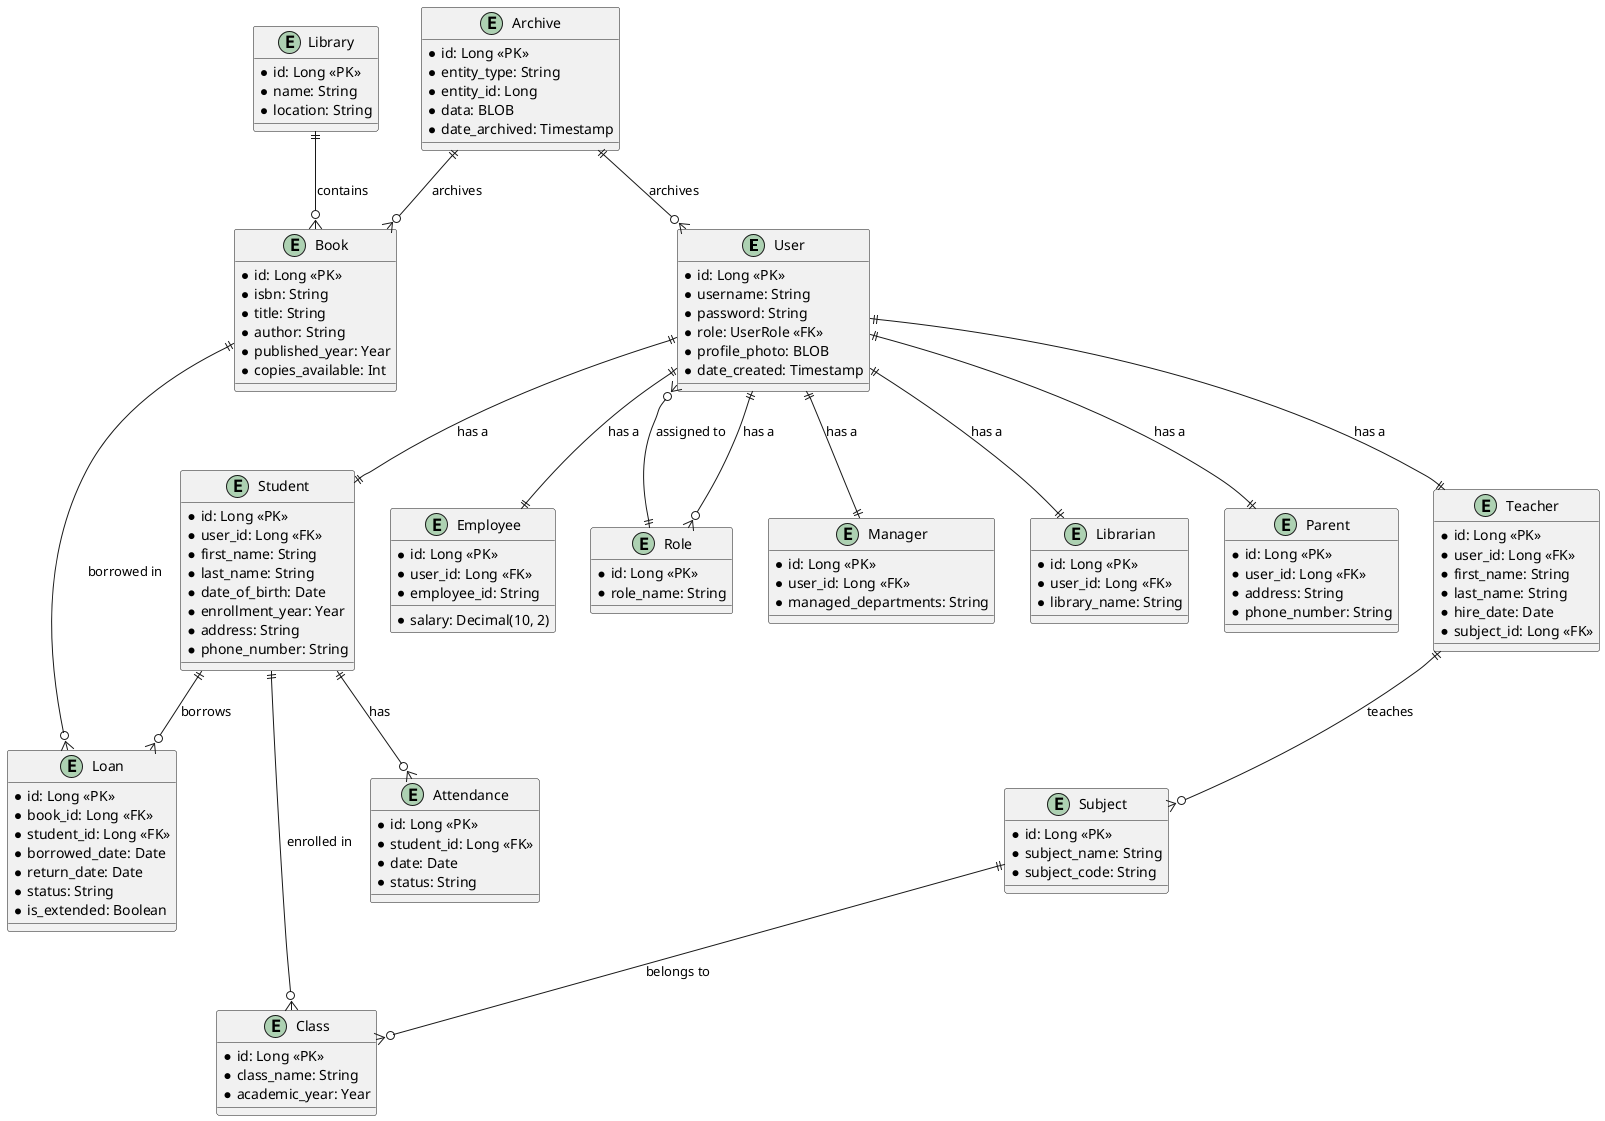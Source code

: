 @startuml

entity User {
  * id: Long <<PK>>
  * username: String
  * password: String
  * role: UserRole <<FK>>
  * profile_photo: BLOB
  * date_created: Timestamp
}

entity Role {
  * id: Long <<PK>>
  * role_name: String
}

entity Student {
  * id: Long <<PK>>
  * user_id: Long <<FK>>
  * first_name: String
  * last_name: String
  * date_of_birth: Date
  * enrollment_year: Year
  * address: String
  * phone_number: String
}

entity Teacher {
  * id: Long <<PK>>
  * user_id: Long <<FK>>
  * first_name: String
  * last_name: String
  * hire_date: Date
  * subject_id: Long <<FK>>
}

entity Employee {
  * id: Long <<PK>>
  * user_id: Long <<FK>>
  * employee_id: String
  * salary: Decimal(10, 2)
}

entity Manager {
  * id: Long <<PK>>
  * user_id: Long <<FK>>
  * managed_departments: String
}

entity Librarian {
  * id: Long <<PK>>
  * user_id: Long <<FK>>
  * library_name: String
}

entity Parent {
  * id: Long <<PK>>
  * user_id: Long <<FK>>
  * address: String
  * phone_number: String
}

entity Class {
  * id: Long <<PK>>
  * class_name: String
  * academic_year: Year
}

entity Subject {
  * id: Long <<PK>>
  * subject_name: String
  * subject_code: String
}

entity Attendance {
  * id: Long <<PK>>
  * student_id: Long <<FK>>
  * date: Date
  * status: String
}

entity Book {
  * id: Long <<PK>>
  * isbn: String
  * title: String
  * author: String
  * published_year: Year
  * copies_available: Int
}

entity Loan {
  * id: Long <<PK>>
  * book_id: Long <<FK>>
  * student_id: Long <<FK>>
  * borrowed_date: Date
  * return_date: Date
  * status: String
  * is_extended: Boolean
}

entity Archive {
  * id: Long <<PK>>
  * entity_type: String
  * entity_id: Long
  * data: BLOB
  * date_archived: Timestamp
}

entity Library {
  * id: Long <<PK>>
  * name: String
  * location: String
}

' Relationships
User ||--o{ Role : "has a"
Role ||--o{ User : "assigned to"
User ||--|| Student : "has a"
User ||--|| Teacher : "has a"
User ||--|| Employee : "has a"
User ||--|| Manager : "has a"
User ||--|| Librarian : "has a"
User ||--|| Parent : "has a"
Student ||--o{ Class : "enrolled in"
Teacher ||--o{ Subject : "teaches"
Subject ||--o{ Class : "belongs to"
Student ||--o{ Attendance : "has"
Book ||--o{ Loan : "borrowed in"
Student ||--o{ Loan : "borrows"
Archive ||--o{ User : "archives"
Archive ||--o{ Book : "archives"
Library ||--o{ Book : "contains"

@enduml
